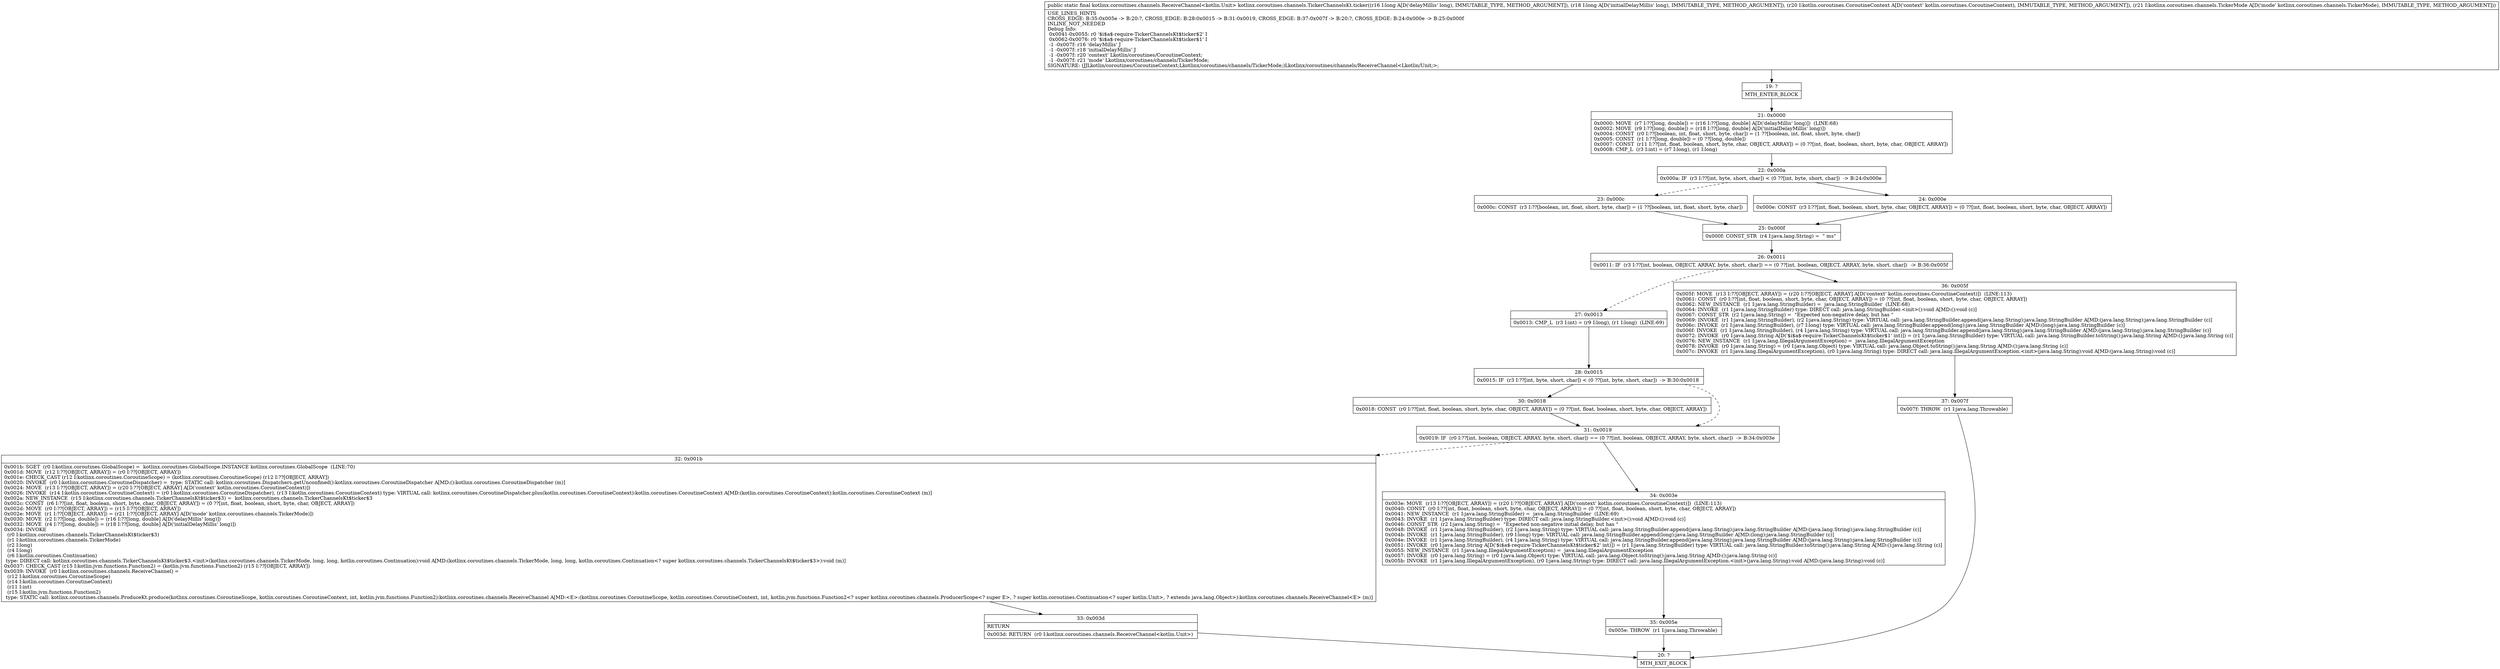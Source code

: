 digraph "CFG forkotlinx.coroutines.channels.TickerChannelsKt.ticker(JJLkotlin\/coroutines\/CoroutineContext;Lkotlinx\/coroutines\/channels\/TickerMode;)Lkotlinx\/coroutines\/channels\/ReceiveChannel;" {
Node_19 [shape=record,label="{19\:\ ?|MTH_ENTER_BLOCK\l}"];
Node_21 [shape=record,label="{21\:\ 0x0000|0x0000: MOVE  (r7 I:??[long, double]) = (r16 I:??[long, double] A[D('delayMillis' long)])  (LINE:68)\l0x0002: MOVE  (r9 I:??[long, double]) = (r18 I:??[long, double] A[D('initialDelayMillis' long)]) \l0x0004: CONST  (r0 I:??[boolean, int, float, short, byte, char]) = (1 ??[boolean, int, float, short, byte, char]) \l0x0005: CONST  (r1 I:??[long, double]) = (0 ??[long, double]) \l0x0007: CONST  (r11 I:??[int, float, boolean, short, byte, char, OBJECT, ARRAY]) = (0 ??[int, float, boolean, short, byte, char, OBJECT, ARRAY]) \l0x0008: CMP_L  (r3 I:int) = (r7 I:long), (r1 I:long) \l}"];
Node_22 [shape=record,label="{22\:\ 0x000a|0x000a: IF  (r3 I:??[int, byte, short, char]) \< (0 ??[int, byte, short, char])  \-\> B:24:0x000e \l}"];
Node_23 [shape=record,label="{23\:\ 0x000c|0x000c: CONST  (r3 I:??[boolean, int, float, short, byte, char]) = (1 ??[boolean, int, float, short, byte, char]) \l}"];
Node_25 [shape=record,label="{25\:\ 0x000f|0x000f: CONST_STR  (r4 I:java.lang.String) =  \" ms\" \l}"];
Node_26 [shape=record,label="{26\:\ 0x0011|0x0011: IF  (r3 I:??[int, boolean, OBJECT, ARRAY, byte, short, char]) == (0 ??[int, boolean, OBJECT, ARRAY, byte, short, char])  \-\> B:36:0x005f \l}"];
Node_27 [shape=record,label="{27\:\ 0x0013|0x0013: CMP_L  (r3 I:int) = (r9 I:long), (r1 I:long)  (LINE:69)\l}"];
Node_28 [shape=record,label="{28\:\ 0x0015|0x0015: IF  (r3 I:??[int, byte, short, char]) \< (0 ??[int, byte, short, char])  \-\> B:30:0x0018 \l}"];
Node_30 [shape=record,label="{30\:\ 0x0018|0x0018: CONST  (r0 I:??[int, float, boolean, short, byte, char, OBJECT, ARRAY]) = (0 ??[int, float, boolean, short, byte, char, OBJECT, ARRAY]) \l}"];
Node_31 [shape=record,label="{31\:\ 0x0019|0x0019: IF  (r0 I:??[int, boolean, OBJECT, ARRAY, byte, short, char]) == (0 ??[int, boolean, OBJECT, ARRAY, byte, short, char])  \-\> B:34:0x003e \l}"];
Node_32 [shape=record,label="{32\:\ 0x001b|0x001b: SGET  (r0 I:kotlinx.coroutines.GlobalScope) =  kotlinx.coroutines.GlobalScope.INSTANCE kotlinx.coroutines.GlobalScope  (LINE:70)\l0x001d: MOVE  (r12 I:??[OBJECT, ARRAY]) = (r0 I:??[OBJECT, ARRAY]) \l0x001e: CHECK_CAST (r12 I:kotlinx.coroutines.CoroutineScope) = (kotlinx.coroutines.CoroutineScope) (r12 I:??[OBJECT, ARRAY]) \l0x0020: INVOKE  (r0 I:kotlinx.coroutines.CoroutineDispatcher) =  type: STATIC call: kotlinx.coroutines.Dispatchers.getUnconfined():kotlinx.coroutines.CoroutineDispatcher A[MD:():kotlinx.coroutines.CoroutineDispatcher (m)]\l0x0024: MOVE  (r13 I:??[OBJECT, ARRAY]) = (r20 I:??[OBJECT, ARRAY] A[D('context' kotlin.coroutines.CoroutineContext)]) \l0x0026: INVOKE  (r14 I:kotlin.coroutines.CoroutineContext) = (r0 I:kotlinx.coroutines.CoroutineDispatcher), (r13 I:kotlin.coroutines.CoroutineContext) type: VIRTUAL call: kotlinx.coroutines.CoroutineDispatcher.plus(kotlin.coroutines.CoroutineContext):kotlin.coroutines.CoroutineContext A[MD:(kotlin.coroutines.CoroutineContext):kotlin.coroutines.CoroutineContext (m)]\l0x002a: NEW_INSTANCE  (r15 I:kotlinx.coroutines.channels.TickerChannelsKt$ticker$3) =  kotlinx.coroutines.channels.TickerChannelsKt$ticker$3 \l0x002c: CONST  (r6 I:??[int, float, boolean, short, byte, char, OBJECT, ARRAY]) = (0 ??[int, float, boolean, short, byte, char, OBJECT, ARRAY]) \l0x002d: MOVE  (r0 I:??[OBJECT, ARRAY]) = (r15 I:??[OBJECT, ARRAY]) \l0x002e: MOVE  (r1 I:??[OBJECT, ARRAY]) = (r21 I:??[OBJECT, ARRAY] A[D('mode' kotlinx.coroutines.channels.TickerMode)]) \l0x0030: MOVE  (r2 I:??[long, double]) = (r16 I:??[long, double] A[D('delayMillis' long)]) \l0x0032: MOVE  (r4 I:??[long, double]) = (r18 I:??[long, double] A[D('initialDelayMillis' long)]) \l0x0034: INVOKE  \l  (r0 I:kotlinx.coroutines.channels.TickerChannelsKt$ticker$3)\l  (r1 I:kotlinx.coroutines.channels.TickerMode)\l  (r2 I:long)\l  (r4 I:long)\l  (r6 I:kotlin.coroutines.Continuation)\l type: DIRECT call: kotlinx.coroutines.channels.TickerChannelsKt$ticker$3.\<init\>(kotlinx.coroutines.channels.TickerMode, long, long, kotlin.coroutines.Continuation):void A[MD:(kotlinx.coroutines.channels.TickerMode, long, long, kotlin.coroutines.Continuation\<? super kotlinx.coroutines.channels.TickerChannelsKt$ticker$3\>):void (m)]\l0x0037: CHECK_CAST (r15 I:kotlin.jvm.functions.Function2) = (kotlin.jvm.functions.Function2) (r15 I:??[OBJECT, ARRAY]) \l0x0039: INVOKE  (r0 I:kotlinx.coroutines.channels.ReceiveChannel) = \l  (r12 I:kotlinx.coroutines.CoroutineScope)\l  (r14 I:kotlin.coroutines.CoroutineContext)\l  (r11 I:int)\l  (r15 I:kotlin.jvm.functions.Function2)\l type: STATIC call: kotlinx.coroutines.channels.ProduceKt.produce(kotlinx.coroutines.CoroutineScope, kotlin.coroutines.CoroutineContext, int, kotlin.jvm.functions.Function2):kotlinx.coroutines.channels.ReceiveChannel A[MD:\<E\>:(kotlinx.coroutines.CoroutineScope, kotlin.coroutines.CoroutineContext, int, kotlin.jvm.functions.Function2\<? super kotlinx.coroutines.channels.ProducerScope\<? super E\>, ? super kotlin.coroutines.Continuation\<? super kotlin.Unit\>, ? extends java.lang.Object\>):kotlinx.coroutines.channels.ReceiveChannel\<E\> (m)]\l}"];
Node_33 [shape=record,label="{33\:\ 0x003d|RETURN\l|0x003d: RETURN  (r0 I:kotlinx.coroutines.channels.ReceiveChannel\<kotlin.Unit\>) \l}"];
Node_20 [shape=record,label="{20\:\ ?|MTH_EXIT_BLOCK\l}"];
Node_34 [shape=record,label="{34\:\ 0x003e|0x003e: MOVE  (r13 I:??[OBJECT, ARRAY]) = (r20 I:??[OBJECT, ARRAY] A[D('context' kotlin.coroutines.CoroutineContext)])  (LINE:113)\l0x0040: CONST  (r0 I:??[int, float, boolean, short, byte, char, OBJECT, ARRAY]) = (0 ??[int, float, boolean, short, byte, char, OBJECT, ARRAY]) \l0x0041: NEW_INSTANCE  (r1 I:java.lang.StringBuilder) =  java.lang.StringBuilder  (LINE:69)\l0x0043: INVOKE  (r1 I:java.lang.StringBuilder) type: DIRECT call: java.lang.StringBuilder.\<init\>():void A[MD:():void (c)]\l0x0046: CONST_STR  (r2 I:java.lang.String) =  \"Expected non\-negative initial delay, but has \" \l0x0048: INVOKE  (r1 I:java.lang.StringBuilder), (r2 I:java.lang.String) type: VIRTUAL call: java.lang.StringBuilder.append(java.lang.String):java.lang.StringBuilder A[MD:(java.lang.String):java.lang.StringBuilder (c)]\l0x004b: INVOKE  (r1 I:java.lang.StringBuilder), (r9 I:long) type: VIRTUAL call: java.lang.StringBuilder.append(long):java.lang.StringBuilder A[MD:(long):java.lang.StringBuilder (c)]\l0x004e: INVOKE  (r1 I:java.lang.StringBuilder), (r4 I:java.lang.String) type: VIRTUAL call: java.lang.StringBuilder.append(java.lang.String):java.lang.StringBuilder A[MD:(java.lang.String):java.lang.StringBuilder (c)]\l0x0051: INVOKE  (r0 I:java.lang.String A[D('$i$a$\-require\-TickerChannelsKt$ticker$2' int)]) = (r1 I:java.lang.StringBuilder) type: VIRTUAL call: java.lang.StringBuilder.toString():java.lang.String A[MD:():java.lang.String (c)]\l0x0055: NEW_INSTANCE  (r1 I:java.lang.IllegalArgumentException) =  java.lang.IllegalArgumentException \l0x0057: INVOKE  (r0 I:java.lang.String) = (r0 I:java.lang.Object) type: VIRTUAL call: java.lang.Object.toString():java.lang.String A[MD:():java.lang.String (c)]\l0x005b: INVOKE  (r1 I:java.lang.IllegalArgumentException), (r0 I:java.lang.String) type: DIRECT call: java.lang.IllegalArgumentException.\<init\>(java.lang.String):void A[MD:(java.lang.String):void (c)]\l}"];
Node_35 [shape=record,label="{35\:\ 0x005e|0x005e: THROW  (r1 I:java.lang.Throwable) \l}"];
Node_36 [shape=record,label="{36\:\ 0x005f|0x005f: MOVE  (r13 I:??[OBJECT, ARRAY]) = (r20 I:??[OBJECT, ARRAY] A[D('context' kotlin.coroutines.CoroutineContext)])  (LINE:113)\l0x0061: CONST  (r0 I:??[int, float, boolean, short, byte, char, OBJECT, ARRAY]) = (0 ??[int, float, boolean, short, byte, char, OBJECT, ARRAY]) \l0x0062: NEW_INSTANCE  (r1 I:java.lang.StringBuilder) =  java.lang.StringBuilder  (LINE:68)\l0x0064: INVOKE  (r1 I:java.lang.StringBuilder) type: DIRECT call: java.lang.StringBuilder.\<init\>():void A[MD:():void (c)]\l0x0067: CONST_STR  (r2 I:java.lang.String) =  \"Expected non\-negative delay, but has \" \l0x0069: INVOKE  (r1 I:java.lang.StringBuilder), (r2 I:java.lang.String) type: VIRTUAL call: java.lang.StringBuilder.append(java.lang.String):java.lang.StringBuilder A[MD:(java.lang.String):java.lang.StringBuilder (c)]\l0x006c: INVOKE  (r1 I:java.lang.StringBuilder), (r7 I:long) type: VIRTUAL call: java.lang.StringBuilder.append(long):java.lang.StringBuilder A[MD:(long):java.lang.StringBuilder (c)]\l0x006f: INVOKE  (r1 I:java.lang.StringBuilder), (r4 I:java.lang.String) type: VIRTUAL call: java.lang.StringBuilder.append(java.lang.String):java.lang.StringBuilder A[MD:(java.lang.String):java.lang.StringBuilder (c)]\l0x0072: INVOKE  (r0 I:java.lang.String A[D('$i$a$\-require\-TickerChannelsKt$ticker$1' int)]) = (r1 I:java.lang.StringBuilder) type: VIRTUAL call: java.lang.StringBuilder.toString():java.lang.String A[MD:():java.lang.String (c)]\l0x0076: NEW_INSTANCE  (r1 I:java.lang.IllegalArgumentException) =  java.lang.IllegalArgumentException \l0x0078: INVOKE  (r0 I:java.lang.String) = (r0 I:java.lang.Object) type: VIRTUAL call: java.lang.Object.toString():java.lang.String A[MD:():java.lang.String (c)]\l0x007c: INVOKE  (r1 I:java.lang.IllegalArgumentException), (r0 I:java.lang.String) type: DIRECT call: java.lang.IllegalArgumentException.\<init\>(java.lang.String):void A[MD:(java.lang.String):void (c)]\l}"];
Node_37 [shape=record,label="{37\:\ 0x007f|0x007f: THROW  (r1 I:java.lang.Throwable) \l}"];
Node_24 [shape=record,label="{24\:\ 0x000e|0x000e: CONST  (r3 I:??[int, float, boolean, short, byte, char, OBJECT, ARRAY]) = (0 ??[int, float, boolean, short, byte, char, OBJECT, ARRAY]) \l}"];
MethodNode[shape=record,label="{public static final kotlinx.coroutines.channels.ReceiveChannel\<kotlin.Unit\> kotlinx.coroutines.channels.TickerChannelsKt.ticker((r16 I:long A[D('delayMillis' long), IMMUTABLE_TYPE, METHOD_ARGUMENT]), (r18 I:long A[D('initialDelayMillis' long), IMMUTABLE_TYPE, METHOD_ARGUMENT]), (r20 I:kotlin.coroutines.CoroutineContext A[D('context' kotlin.coroutines.CoroutineContext), IMMUTABLE_TYPE, METHOD_ARGUMENT]), (r21 I:kotlinx.coroutines.channels.TickerMode A[D('mode' kotlinx.coroutines.channels.TickerMode), IMMUTABLE_TYPE, METHOD_ARGUMENT]))  | USE_LINES_HINTS\lCROSS_EDGE: B:35:0x005e \-\> B:20:?, CROSS_EDGE: B:28:0x0015 \-\> B:31:0x0019, CROSS_EDGE: B:37:0x007f \-\> B:20:?, CROSS_EDGE: B:24:0x000e \-\> B:25:0x000f\lINLINE_NOT_NEEDED\lDebug Info:\l  0x0041\-0x0055: r0 '$i$a$\-require\-TickerChannelsKt$ticker$2' I\l  0x0062\-0x0076: r0 '$i$a$\-require\-TickerChannelsKt$ticker$1' I\l  \-1 \-0x007f: r16 'delayMillis' J\l  \-1 \-0x007f: r18 'initialDelayMillis' J\l  \-1 \-0x007f: r20 'context' Lkotlin\/coroutines\/CoroutineContext;\l  \-1 \-0x007f: r21 'mode' Lkotlinx\/coroutines\/channels\/TickerMode;\lSIGNATURE: (JJLkotlin\/coroutines\/CoroutineContext;Lkotlinx\/coroutines\/channels\/TickerMode;)Lkotlinx\/coroutines\/channels\/ReceiveChannel\<Lkotlin\/Unit;\>;\l}"];
MethodNode -> Node_19;Node_19 -> Node_21;
Node_21 -> Node_22;
Node_22 -> Node_23[style=dashed];
Node_22 -> Node_24;
Node_23 -> Node_25;
Node_25 -> Node_26;
Node_26 -> Node_27[style=dashed];
Node_26 -> Node_36;
Node_27 -> Node_28;
Node_28 -> Node_30;
Node_28 -> Node_31[style=dashed];
Node_30 -> Node_31;
Node_31 -> Node_32[style=dashed];
Node_31 -> Node_34;
Node_32 -> Node_33;
Node_33 -> Node_20;
Node_34 -> Node_35;
Node_35 -> Node_20;
Node_36 -> Node_37;
Node_37 -> Node_20;
Node_24 -> Node_25;
}

